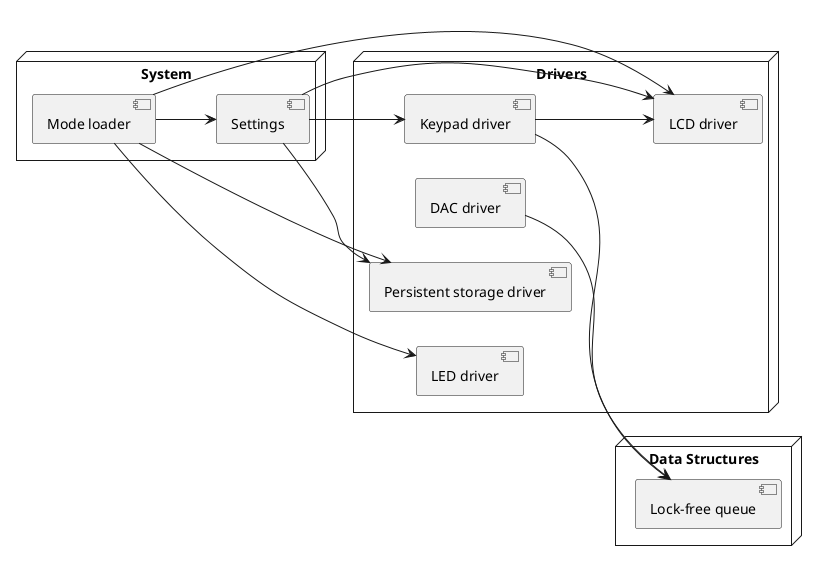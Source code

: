 @startuml
left to right direction

node "Data Structures" {
    [Lock-free queue]
}

node Drivers {
 [DAC driver]
 [LED driver]
 [LCD driver]
 [Keypad driver]
 [Persistent storage driver]
}

node System {
 [Settings]
 [Mode loader]
}

[Keypad driver] --> [LCD driver]
[Settings] --> [LCD driver]
[Settings] --> [Keypad driver]
[Settings] --> [Persistent storage driver]
[Mode loader] --> [Settings]
[Mode loader] --> [Persistent storage driver]
[Mode loader] --> [LED driver]
[Mode loader] --> [LCD driver]

[Keypad driver] --> [Lock-free queue]
[DAC driver] --> [Lock-free queue]

@enduml